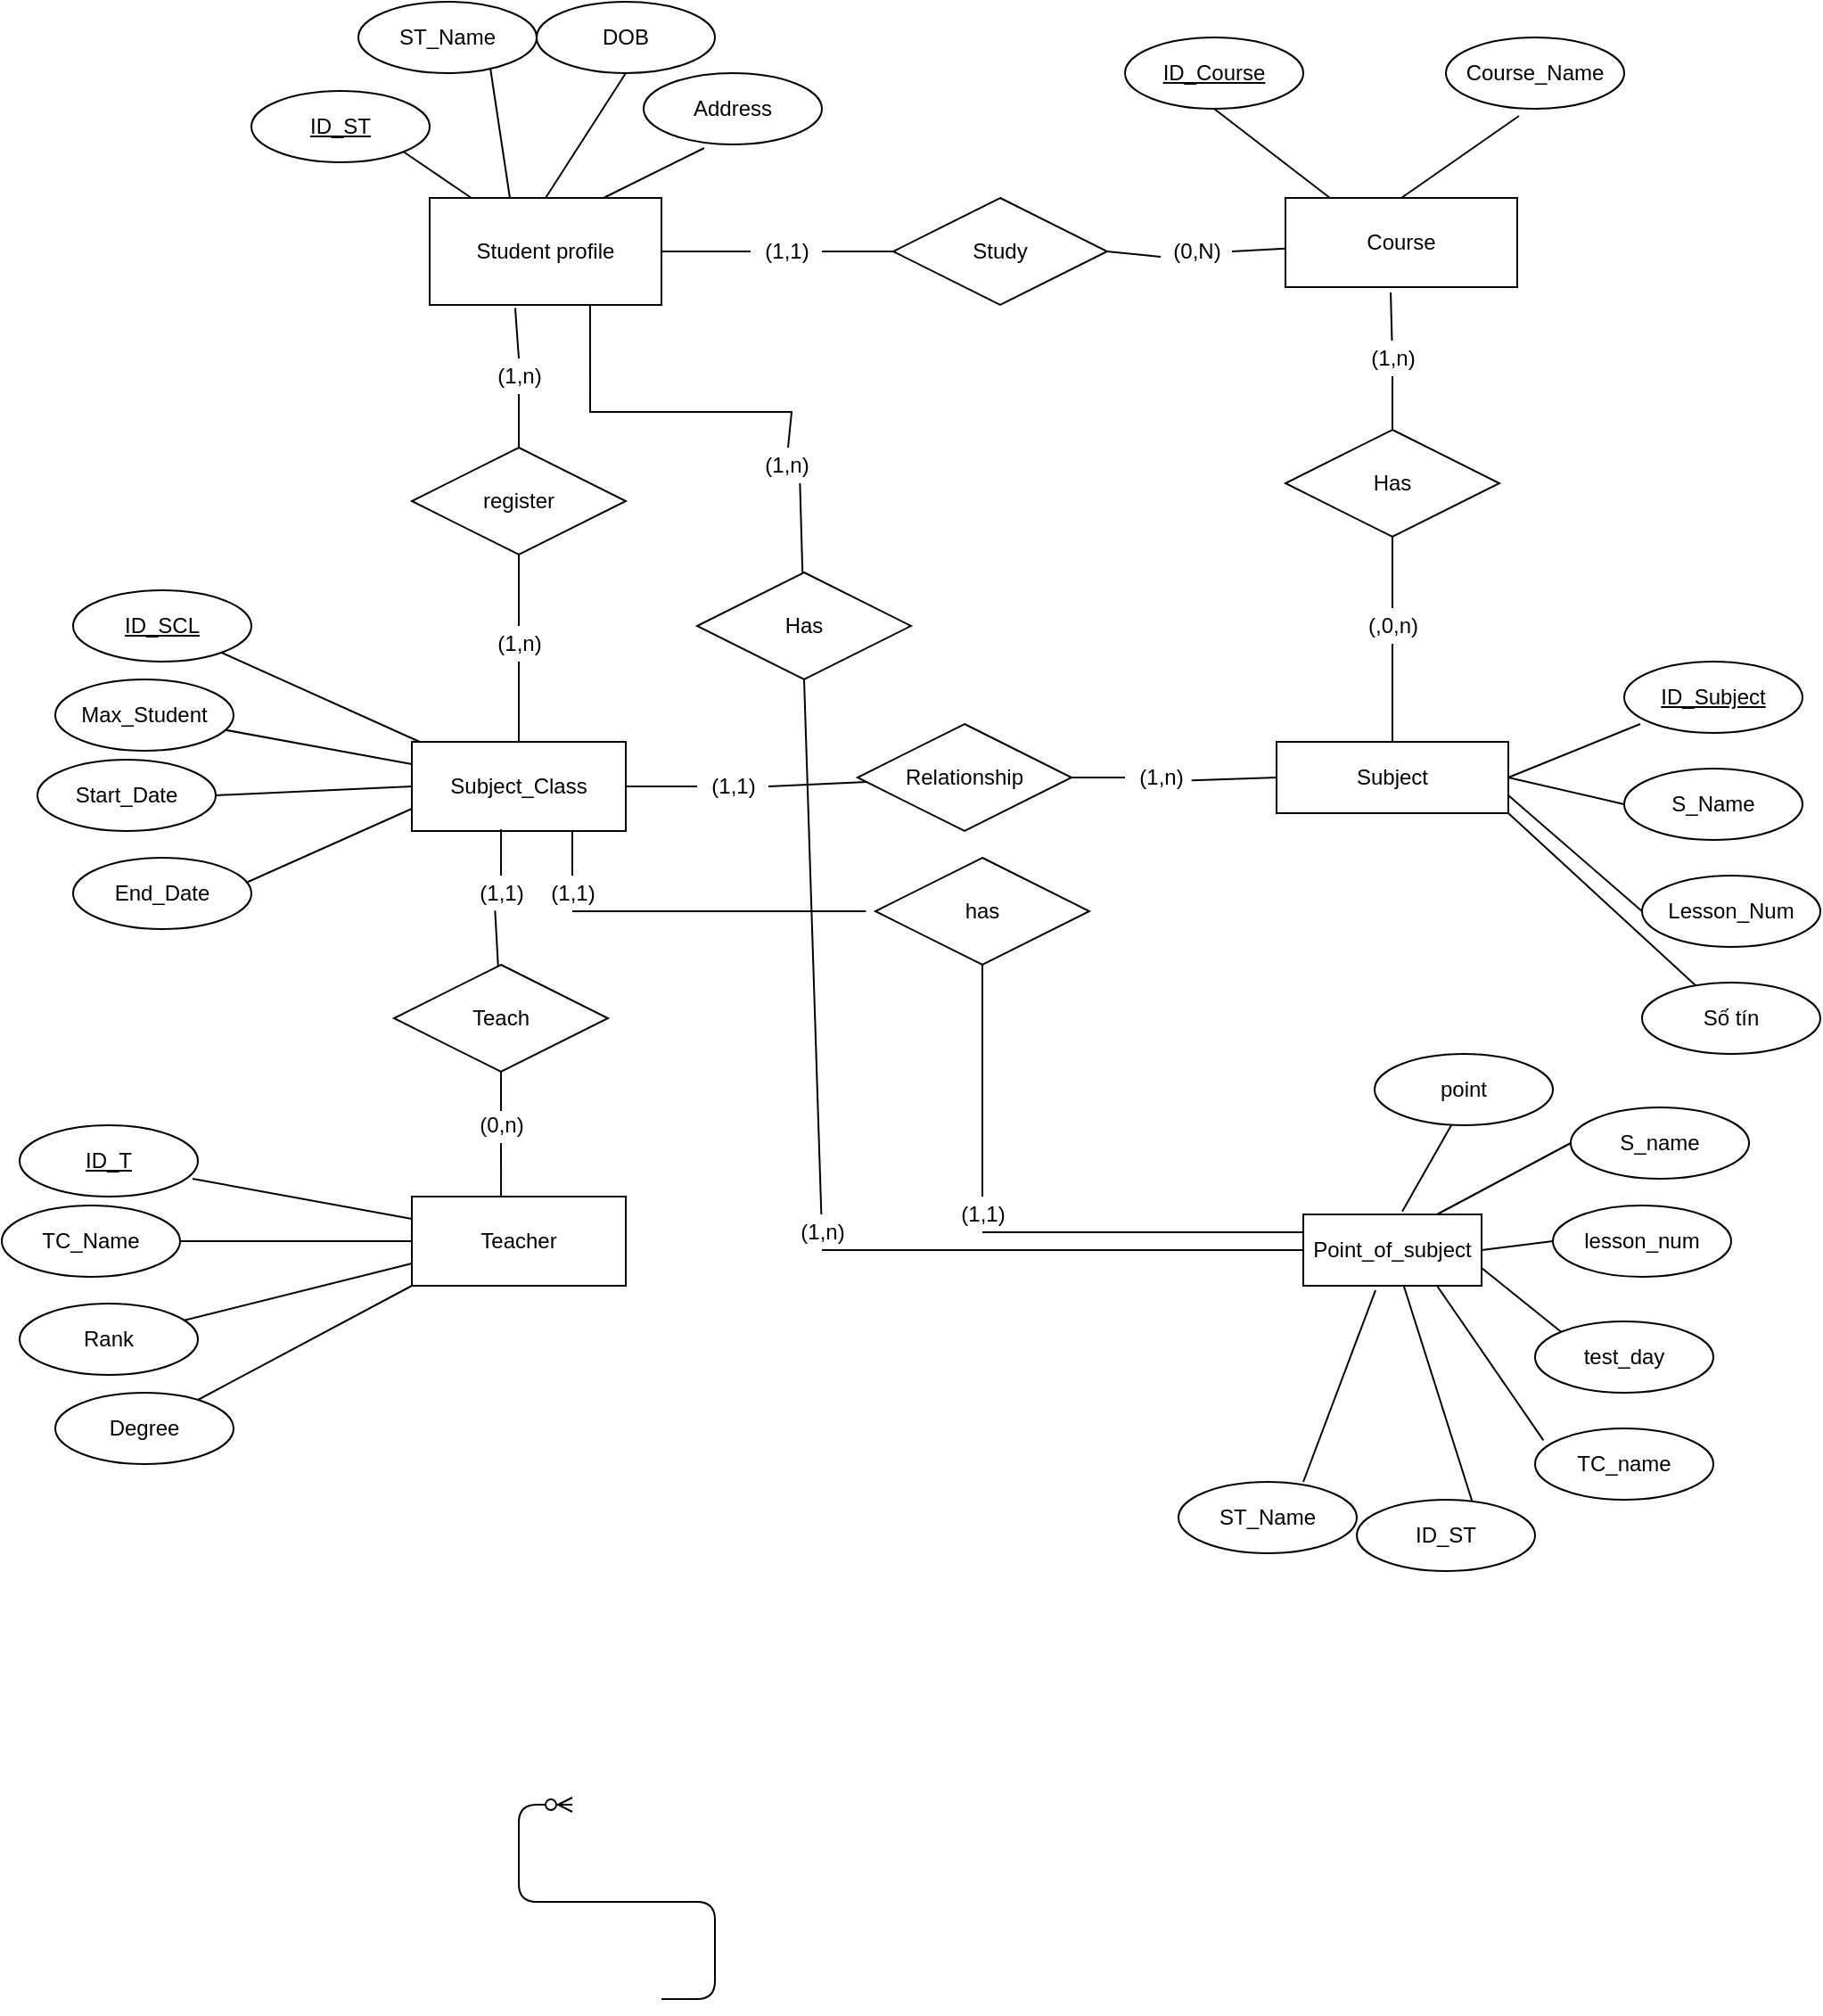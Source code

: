 <mxfile version="13.6.5" type="github">
  <diagram id="R2lEEEUBdFMjLlhIrx00" name="Page-1">
    <mxGraphModel dx="1492" dy="2575" grid="1" gridSize="10" guides="1" tooltips="1" connect="1" arrows="1" fold="1" page="1" pageScale="1" pageWidth="850" pageHeight="1100" math="0" shadow="0" extFonts="Permanent Marker^https://fonts.googleapis.com/css?family=Permanent+Marker">
      <root>
        <mxCell id="0" />
        <mxCell id="1" parent="0" />
        <mxCell id="Ek08AW0A27vevWCZWwHT-21" value="" style="edgeStyle=entityRelationEdgeStyle;fontSize=12;html=1;endArrow=ERzeroToMany;endFill=1;" edge="1" parent="1">
          <mxGeometry width="100" height="100" relative="1" as="geometry">
            <mxPoint x="300" y="-30" as="sourcePoint" />
            <mxPoint x="250" y="-139" as="targetPoint" />
          </mxGeometry>
        </mxCell>
        <mxCell id="Ek08AW0A27vevWCZWwHT-22" value="Student profile" style="whiteSpace=wrap;html=1;align=center;" vertex="1" parent="1">
          <mxGeometry x="170" y="-1040" width="130" height="60" as="geometry" />
        </mxCell>
        <mxCell id="Ek08AW0A27vevWCZWwHT-27" value="ID_ST" style="ellipse;whiteSpace=wrap;html=1;align=center;fontStyle=4;" vertex="1" parent="1">
          <mxGeometry x="70" y="-1100" width="100" height="40" as="geometry" />
        </mxCell>
        <mxCell id="Ek08AW0A27vevWCZWwHT-37" value="" style="endArrow=none;html=1;entryX=0.18;entryY=0;entryDx=0;entryDy=0;entryPerimeter=0;exitX=1;exitY=1;exitDx=0;exitDy=0;" edge="1" parent="1" source="Ek08AW0A27vevWCZWwHT-27" target="Ek08AW0A27vevWCZWwHT-22">
          <mxGeometry width="50" height="50" relative="1" as="geometry">
            <mxPoint x="150" y="-1040" as="sourcePoint" />
            <mxPoint x="200" y="-1090" as="targetPoint" />
          </mxGeometry>
        </mxCell>
        <mxCell id="Ek08AW0A27vevWCZWwHT-39" value="ST_Name" style="ellipse;whiteSpace=wrap;html=1;align=center;" vertex="1" parent="1">
          <mxGeometry x="130" y="-1150" width="100" height="40" as="geometry" />
        </mxCell>
        <mxCell id="Ek08AW0A27vevWCZWwHT-42" value="" style="endArrow=none;html=1;entryX=0.74;entryY=0.925;entryDx=0;entryDy=0;entryPerimeter=0;exitX=0.346;exitY=0;exitDx=0;exitDy=0;exitPerimeter=0;" edge="1" parent="1" source="Ek08AW0A27vevWCZWwHT-22" target="Ek08AW0A27vevWCZWwHT-39">
          <mxGeometry width="50" height="50" relative="1" as="geometry">
            <mxPoint x="240" y="-1040" as="sourcePoint" />
            <mxPoint x="290" y="-1090" as="targetPoint" />
            <Array as="points" />
          </mxGeometry>
        </mxCell>
        <mxCell id="Ek08AW0A27vevWCZWwHT-44" value="DOB" style="ellipse;whiteSpace=wrap;html=1;align=center;" vertex="1" parent="1">
          <mxGeometry x="230" y="-1150" width="100" height="40" as="geometry" />
        </mxCell>
        <mxCell id="Ek08AW0A27vevWCZWwHT-46" value="" style="endArrow=none;html=1;entryX=0.5;entryY=1;entryDx=0;entryDy=0;exitX=0.5;exitY=0;exitDx=0;exitDy=0;" edge="1" parent="1" source="Ek08AW0A27vevWCZWwHT-22" target="Ek08AW0A27vevWCZWwHT-44">
          <mxGeometry width="50" height="50" relative="1" as="geometry">
            <mxPoint x="242" y="-1040" as="sourcePoint" />
            <mxPoint x="280" y="-1120" as="targetPoint" />
          </mxGeometry>
        </mxCell>
        <mxCell id="Ek08AW0A27vevWCZWwHT-47" value="Address" style="ellipse;whiteSpace=wrap;html=1;align=center;" vertex="1" parent="1">
          <mxGeometry x="290" y="-1110" width="100" height="40" as="geometry" />
        </mxCell>
        <mxCell id="Ek08AW0A27vevWCZWwHT-48" value="" style="endArrow=none;html=1;entryX=0.34;entryY=1.05;entryDx=0;entryDy=0;entryPerimeter=0;exitX=0.75;exitY=0;exitDx=0;exitDy=0;" edge="1" parent="1" source="Ek08AW0A27vevWCZWwHT-22" target="Ek08AW0A27vevWCZWwHT-47">
          <mxGeometry width="50" height="50" relative="1" as="geometry">
            <mxPoint x="280" y="-1060" as="sourcePoint" />
            <mxPoint x="330" y="-1110" as="targetPoint" />
          </mxGeometry>
        </mxCell>
        <mxCell id="Ek08AW0A27vevWCZWwHT-50" value="Study" style="shape=rhombus;perimeter=rhombusPerimeter;whiteSpace=wrap;html=1;align=center;" vertex="1" parent="1">
          <mxGeometry x="430" y="-1040" width="120" height="60" as="geometry" />
        </mxCell>
        <mxCell id="Ek08AW0A27vevWCZWwHT-51" value="Course" style="whiteSpace=wrap;html=1;align=center;" vertex="1" parent="1">
          <mxGeometry x="650" y="-1040" width="130" height="50" as="geometry" />
        </mxCell>
        <mxCell id="Ek08AW0A27vevWCZWwHT-53" value="ID_Course" style="ellipse;whiteSpace=wrap;html=1;align=center;fontStyle=4;" vertex="1" parent="1">
          <mxGeometry x="560" y="-1130" width="100" height="40" as="geometry" />
        </mxCell>
        <mxCell id="Ek08AW0A27vevWCZWwHT-54" value="" style="endArrow=none;html=1;exitX=0.192;exitY=0;exitDx=0;exitDy=0;exitPerimeter=0;entryX=0.5;entryY=1;entryDx=0;entryDy=0;" edge="1" parent="1" source="Ek08AW0A27vevWCZWwHT-51" target="Ek08AW0A27vevWCZWwHT-53">
          <mxGeometry width="50" height="50" relative="1" as="geometry">
            <mxPoint x="610" y="-1050" as="sourcePoint" />
            <mxPoint x="660" y="-1100" as="targetPoint" />
          </mxGeometry>
        </mxCell>
        <mxCell id="Ek08AW0A27vevWCZWwHT-55" value="Course_Name" style="ellipse;whiteSpace=wrap;html=1;align=center;" vertex="1" parent="1">
          <mxGeometry x="740" y="-1130" width="100" height="40" as="geometry" />
        </mxCell>
        <mxCell id="Ek08AW0A27vevWCZWwHT-57" value="" style="endArrow=none;html=1;entryX=0.41;entryY=1.1;entryDx=0;entryDy=0;entryPerimeter=0;exitX=0.5;exitY=0;exitDx=0;exitDy=0;" edge="1" parent="1" source="Ek08AW0A27vevWCZWwHT-51" target="Ek08AW0A27vevWCZWwHT-55">
          <mxGeometry width="50" height="50" relative="1" as="geometry">
            <mxPoint x="715" y="-1050" as="sourcePoint" />
            <mxPoint x="740" y="-1100" as="targetPoint" />
          </mxGeometry>
        </mxCell>
        <mxCell id="Ek08AW0A27vevWCZWwHT-58" value="" style="endArrow=none;html=1;rounded=0;entryX=0;entryY=0.5;entryDx=0;entryDy=0;" edge="1" parent="1" source="Ek08AW0A27vevWCZWwHT-59" target="Ek08AW0A27vevWCZWwHT-50">
          <mxGeometry relative="1" as="geometry">
            <mxPoint x="300" y="-1010.5" as="sourcePoint" />
            <mxPoint x="460" y="-1010.5" as="targetPoint" />
          </mxGeometry>
        </mxCell>
        <mxCell id="Ek08AW0A27vevWCZWwHT-59" value="(1,1)" style="text;html=1;align=center;verticalAlign=middle;resizable=0;points=[];autosize=1;" vertex="1" parent="1">
          <mxGeometry x="350" y="-1020" width="40" height="20" as="geometry" />
        </mxCell>
        <mxCell id="Ek08AW0A27vevWCZWwHT-60" value="" style="endArrow=none;html=1;rounded=0;entryX=0;entryY=0.5;entryDx=0;entryDy=0;" edge="1" parent="1" source="Ek08AW0A27vevWCZWwHT-22" target="Ek08AW0A27vevWCZWwHT-59">
          <mxGeometry relative="1" as="geometry">
            <mxPoint x="300" y="-1010.5" as="sourcePoint" />
            <mxPoint x="450" y="-1010" as="targetPoint" />
          </mxGeometry>
        </mxCell>
        <mxCell id="Ek08AW0A27vevWCZWwHT-63" value="" style="endArrow=none;html=1;rounded=0;exitX=1;exitY=0.5;exitDx=0;exitDy=0;" edge="1" parent="1" source="Ek08AW0A27vevWCZWwHT-66" target="Ek08AW0A27vevWCZWwHT-51">
          <mxGeometry relative="1" as="geometry">
            <mxPoint x="500" y="-960" as="sourcePoint" />
            <mxPoint x="646" y="-1010" as="targetPoint" />
          </mxGeometry>
        </mxCell>
        <mxCell id="Ek08AW0A27vevWCZWwHT-66" value="(0,N)" style="text;html=1;align=center;verticalAlign=middle;resizable=0;points=[];autosize=1;" vertex="1" parent="1">
          <mxGeometry x="580" y="-1020" width="40" height="20" as="geometry" />
        </mxCell>
        <mxCell id="Ek08AW0A27vevWCZWwHT-67" value="" style="endArrow=none;html=1;rounded=0;exitX=1;exitY=0.5;exitDx=0;exitDy=0;" edge="1" parent="1" source="Ek08AW0A27vevWCZWwHT-50">
          <mxGeometry relative="1" as="geometry">
            <mxPoint x="550" y="-1010" as="sourcePoint" />
            <mxPoint x="580" y="-1007" as="targetPoint" />
          </mxGeometry>
        </mxCell>
        <mxCell id="Ek08AW0A27vevWCZWwHT-69" value="Has" style="shape=rhombus;perimeter=rhombusPerimeter;whiteSpace=wrap;html=1;align=center;" vertex="1" parent="1">
          <mxGeometry x="650" y="-910" width="120" height="60" as="geometry" />
        </mxCell>
        <mxCell id="Ek08AW0A27vevWCZWwHT-70" value="Subject" style="whiteSpace=wrap;html=1;align=center;" vertex="1" parent="1">
          <mxGeometry x="645" y="-735" width="130" height="40" as="geometry" />
        </mxCell>
        <mxCell id="Ek08AW0A27vevWCZWwHT-71" value="ID_Subject" style="ellipse;whiteSpace=wrap;html=1;align=center;fontStyle=4;" vertex="1" parent="1">
          <mxGeometry x="840" y="-780" width="100" height="40" as="geometry" />
        </mxCell>
        <mxCell id="Ek08AW0A27vevWCZWwHT-72" value="" style="endArrow=none;html=1;exitX=1;exitY=0.5;exitDx=0;exitDy=0;" edge="1" parent="1" source="Ek08AW0A27vevWCZWwHT-70">
          <mxGeometry width="50" height="50" relative="1" as="geometry">
            <mxPoint x="775" y="-720" as="sourcePoint" />
            <mxPoint x="849" y="-745" as="targetPoint" />
          </mxGeometry>
        </mxCell>
        <mxCell id="Ek08AW0A27vevWCZWwHT-73" value="S_Name" style="ellipse;whiteSpace=wrap;html=1;align=center;" vertex="1" parent="1">
          <mxGeometry x="840" y="-720" width="100" height="40" as="geometry" />
        </mxCell>
        <mxCell id="Ek08AW0A27vevWCZWwHT-74" value="" style="endArrow=none;html=1;entryX=0;entryY=0.5;entryDx=0;entryDy=0;exitX=1;exitY=0.5;exitDx=0;exitDy=0;" edge="1" parent="1" source="Ek08AW0A27vevWCZWwHT-70" target="Ek08AW0A27vevWCZWwHT-73">
          <mxGeometry width="50" height="50" relative="1" as="geometry">
            <mxPoint x="770" y="-710" as="sourcePoint" />
            <mxPoint x="820" y="-760" as="targetPoint" />
          </mxGeometry>
        </mxCell>
        <mxCell id="Ek08AW0A27vevWCZWwHT-75" value="Lesson_Num" style="ellipse;whiteSpace=wrap;html=1;align=center;" vertex="1" parent="1">
          <mxGeometry x="850" y="-660" width="100" height="40" as="geometry" />
        </mxCell>
        <mxCell id="Ek08AW0A27vevWCZWwHT-76" value="" style="endArrow=none;html=1;entryX=0;entryY=0.5;entryDx=0;entryDy=0;exitX=1;exitY=0.75;exitDx=0;exitDy=0;" edge="1" parent="1" source="Ek08AW0A27vevWCZWwHT-70" target="Ek08AW0A27vevWCZWwHT-75">
          <mxGeometry width="50" height="50" relative="1" as="geometry">
            <mxPoint x="770" y="-630" as="sourcePoint" />
            <mxPoint x="820" y="-680" as="targetPoint" />
          </mxGeometry>
        </mxCell>
        <mxCell id="Ek08AW0A27vevWCZWwHT-77" value="Số tín" style="ellipse;whiteSpace=wrap;html=1;align=center;" vertex="1" parent="1">
          <mxGeometry x="850" y="-600" width="100" height="40" as="geometry" />
        </mxCell>
        <mxCell id="Ek08AW0A27vevWCZWwHT-78" value="" style="endArrow=none;html=1;exitX=1;exitY=1;exitDx=0;exitDy=0;" edge="1" parent="1" source="Ek08AW0A27vevWCZWwHT-70" target="Ek08AW0A27vevWCZWwHT-77">
          <mxGeometry width="50" height="50" relative="1" as="geometry">
            <mxPoint x="730" y="-590" as="sourcePoint" />
            <mxPoint x="780" y="-640" as="targetPoint" />
          </mxGeometry>
        </mxCell>
        <mxCell id="Ek08AW0A27vevWCZWwHT-79" value="" style="endArrow=none;html=1;rounded=0;entryX=0.5;entryY=0;entryDx=0;entryDy=0;" edge="1" parent="1" source="Ek08AW0A27vevWCZWwHT-81" target="Ek08AW0A27vevWCZWwHT-70">
          <mxGeometry relative="1" as="geometry">
            <mxPoint x="660" y="-920" as="sourcePoint" />
            <mxPoint x="820" y="-920" as="targetPoint" />
          </mxGeometry>
        </mxCell>
        <mxCell id="Ek08AW0A27vevWCZWwHT-81" value="(,0,n)" style="text;html=1;align=center;verticalAlign=middle;resizable=0;points=[];autosize=1;" vertex="1" parent="1">
          <mxGeometry x="690" y="-810" width="40" height="20" as="geometry" />
        </mxCell>
        <mxCell id="Ek08AW0A27vevWCZWwHT-82" value="" style="endArrow=none;html=1;rounded=0;entryX=0.5;entryY=0;entryDx=0;entryDy=0;" edge="1" parent="1" source="Ek08AW0A27vevWCZWwHT-69" target="Ek08AW0A27vevWCZWwHT-81">
          <mxGeometry relative="1" as="geometry">
            <mxPoint x="710" y="-850" as="sourcePoint" />
            <mxPoint x="710" y="-730" as="targetPoint" />
          </mxGeometry>
        </mxCell>
        <mxCell id="Ek08AW0A27vevWCZWwHT-84" value="" style="endArrow=none;html=1;entryX=0.454;entryY=1.06;entryDx=0;entryDy=0;entryPerimeter=0;" edge="1" parent="1" source="Ek08AW0A27vevWCZWwHT-85" target="Ek08AW0A27vevWCZWwHT-51">
          <mxGeometry width="50" height="50" relative="1" as="geometry">
            <mxPoint x="685" y="-920" as="sourcePoint" />
            <mxPoint x="735" y="-970" as="targetPoint" />
          </mxGeometry>
        </mxCell>
        <mxCell id="Ek08AW0A27vevWCZWwHT-85" value="(1,n)" style="text;html=1;align=center;verticalAlign=middle;resizable=0;points=[];autosize=1;" vertex="1" parent="1">
          <mxGeometry x="690" y="-960" width="40" height="20" as="geometry" />
        </mxCell>
        <mxCell id="Ek08AW0A27vevWCZWwHT-86" value="" style="endArrow=none;html=1;entryX=0.5;entryY=1;entryDx=0;entryDy=0;" edge="1" parent="1" source="Ek08AW0A27vevWCZWwHT-69" target="Ek08AW0A27vevWCZWwHT-85">
          <mxGeometry width="50" height="50" relative="1" as="geometry">
            <mxPoint x="711.333" y="-909.333" as="sourcePoint" />
            <mxPoint x="715" y="-990" as="targetPoint" />
          </mxGeometry>
        </mxCell>
        <mxCell id="Ek08AW0A27vevWCZWwHT-88" value="Subject_Class" style="whiteSpace=wrap;html=1;align=center;" vertex="1" parent="1">
          <mxGeometry x="160" y="-735" width="120" height="50" as="geometry" />
        </mxCell>
        <mxCell id="Ek08AW0A27vevWCZWwHT-89" value="ID_SCL" style="ellipse;whiteSpace=wrap;html=1;align=center;fontStyle=4;" vertex="1" parent="1">
          <mxGeometry x="-30" y="-820" width="100" height="40" as="geometry" />
        </mxCell>
        <mxCell id="Ek08AW0A27vevWCZWwHT-90" value="Max_Student" style="ellipse;whiteSpace=wrap;html=1;align=center;" vertex="1" parent="1">
          <mxGeometry x="-40" y="-770" width="100" height="40" as="geometry" />
        </mxCell>
        <mxCell id="Ek08AW0A27vevWCZWwHT-91" value="Start_Date" style="ellipse;whiteSpace=wrap;html=1;align=center;" vertex="1" parent="1">
          <mxGeometry x="-50" y="-725" width="100" height="40" as="geometry" />
        </mxCell>
        <mxCell id="Ek08AW0A27vevWCZWwHT-92" value="End_Date" style="ellipse;whiteSpace=wrap;html=1;align=center;" vertex="1" parent="1">
          <mxGeometry x="-30" y="-670" width="100" height="40" as="geometry" />
        </mxCell>
        <mxCell id="Ek08AW0A27vevWCZWwHT-94" value="" style="endArrow=none;html=1;entryX=0;entryY=0.25;entryDx=0;entryDy=0;" edge="1" parent="1" source="Ek08AW0A27vevWCZWwHT-90" target="Ek08AW0A27vevWCZWwHT-88">
          <mxGeometry width="50" height="50" relative="1" as="geometry">
            <mxPoint x="380" y="-550" as="sourcePoint" />
            <mxPoint x="430" y="-600" as="targetPoint" />
          </mxGeometry>
        </mxCell>
        <mxCell id="Ek08AW0A27vevWCZWwHT-95" value="" style="endArrow=none;html=1;entryX=0;entryY=0.5;entryDx=0;entryDy=0;exitX=1;exitY=0.5;exitDx=0;exitDy=0;" edge="1" parent="1" source="Ek08AW0A27vevWCZWwHT-91" target="Ek08AW0A27vevWCZWwHT-88">
          <mxGeometry width="50" height="50" relative="1" as="geometry">
            <mxPoint x="380" y="-550" as="sourcePoint" />
            <mxPoint x="430" y="-600" as="targetPoint" />
          </mxGeometry>
        </mxCell>
        <mxCell id="Ek08AW0A27vevWCZWwHT-96" value="" style="endArrow=none;html=1;entryX=0;entryY=0.75;entryDx=0;entryDy=0;exitX=0.97;exitY=0.35;exitDx=0;exitDy=0;exitPerimeter=0;" edge="1" parent="1" source="Ek08AW0A27vevWCZWwHT-92" target="Ek08AW0A27vevWCZWwHT-88">
          <mxGeometry width="50" height="50" relative="1" as="geometry">
            <mxPoint x="380" y="-550" as="sourcePoint" />
            <mxPoint x="430" y="-600" as="targetPoint" />
          </mxGeometry>
        </mxCell>
        <mxCell id="Ek08AW0A27vevWCZWwHT-97" value="" style="endArrow=none;html=1;" edge="1" parent="1" source="Ek08AW0A27vevWCZWwHT-88" target="Ek08AW0A27vevWCZWwHT-89">
          <mxGeometry width="50" height="50" relative="1" as="geometry">
            <mxPoint x="380" y="-670" as="sourcePoint" />
            <mxPoint x="430" y="-720" as="targetPoint" />
          </mxGeometry>
        </mxCell>
        <mxCell id="Ek08AW0A27vevWCZWwHT-98" value="Relationship" style="shape=rhombus;perimeter=rhombusPerimeter;whiteSpace=wrap;html=1;align=center;" vertex="1" parent="1">
          <mxGeometry x="410" y="-745" width="120" height="60" as="geometry" />
        </mxCell>
        <mxCell id="Ek08AW0A27vevWCZWwHT-104" value="" style="endArrow=none;html=1;rounded=0;exitX=1;exitY=0.5;exitDx=0;exitDy=0;" edge="1" parent="1" source="Ek08AW0A27vevWCZWwHT-106" target="Ek08AW0A27vevWCZWwHT-98">
          <mxGeometry relative="1" as="geometry">
            <mxPoint x="330" y="-690" as="sourcePoint" />
            <mxPoint x="490" y="-690" as="targetPoint" />
          </mxGeometry>
        </mxCell>
        <mxCell id="Ek08AW0A27vevWCZWwHT-105" value="" style="endArrow=none;html=1;rounded=0;entryX=0;entryY=0.5;entryDx=0;entryDy=0;exitX=0.933;exitY=0.583;exitDx=0;exitDy=0;exitPerimeter=0;" edge="1" parent="1" source="Ek08AW0A27vevWCZWwHT-108" target="Ek08AW0A27vevWCZWwHT-70">
          <mxGeometry relative="1" as="geometry">
            <mxPoint x="480" y="-710.5" as="sourcePoint" />
            <mxPoint x="640" y="-710.5" as="targetPoint" />
          </mxGeometry>
        </mxCell>
        <mxCell id="Ek08AW0A27vevWCZWwHT-106" value="(1,1)" style="text;html=1;align=center;verticalAlign=middle;resizable=0;points=[];autosize=1;" vertex="1" parent="1">
          <mxGeometry x="320" y="-720" width="40" height="20" as="geometry" />
        </mxCell>
        <mxCell id="Ek08AW0A27vevWCZWwHT-107" value="" style="endArrow=none;html=1;rounded=0;exitX=1;exitY=0.5;exitDx=0;exitDy=0;" edge="1" parent="1" source="Ek08AW0A27vevWCZWwHT-88" target="Ek08AW0A27vevWCZWwHT-106">
          <mxGeometry relative="1" as="geometry">
            <mxPoint x="280" y="-710" as="sourcePoint" />
            <mxPoint x="413" y="-713.5" as="targetPoint" />
          </mxGeometry>
        </mxCell>
        <mxCell id="Ek08AW0A27vevWCZWwHT-108" value="(1,n)" style="text;html=1;align=center;verticalAlign=middle;resizable=0;points=[];autosize=1;" vertex="1" parent="1">
          <mxGeometry x="560" y="-725" width="40" height="20" as="geometry" />
        </mxCell>
        <mxCell id="Ek08AW0A27vevWCZWwHT-109" value="" style="endArrow=none;html=1;rounded=0;entryX=0;entryY=0.5;entryDx=0;entryDy=0;exitX=1;exitY=0.5;exitDx=0;exitDy=0;" edge="1" parent="1" source="Ek08AW0A27vevWCZWwHT-98" target="Ek08AW0A27vevWCZWwHT-108">
          <mxGeometry relative="1" as="geometry">
            <mxPoint x="540" y="-710" as="sourcePoint" />
            <mxPoint x="645" y="-710" as="targetPoint" />
          </mxGeometry>
        </mxCell>
        <mxCell id="Ek08AW0A27vevWCZWwHT-110" value="Teacher" style="whiteSpace=wrap;html=1;align=center;" vertex="1" parent="1">
          <mxGeometry x="160" y="-480" width="120" height="50" as="geometry" />
        </mxCell>
        <mxCell id="Ek08AW0A27vevWCZWwHT-111" value="&lt;u&gt;ID_T&lt;/u&gt;" style="ellipse;whiteSpace=wrap;html=1;align=center;" vertex="1" parent="1">
          <mxGeometry x="-60" y="-520" width="100" height="40" as="geometry" />
        </mxCell>
        <mxCell id="Ek08AW0A27vevWCZWwHT-112" value="TC_Name" style="ellipse;whiteSpace=wrap;html=1;align=center;" vertex="1" parent="1">
          <mxGeometry x="-70" y="-475" width="100" height="40" as="geometry" />
        </mxCell>
        <mxCell id="Ek08AW0A27vevWCZWwHT-113" value="Rank" style="ellipse;whiteSpace=wrap;html=1;align=center;" vertex="1" parent="1">
          <mxGeometry x="-60" y="-420" width="100" height="40" as="geometry" />
        </mxCell>
        <mxCell id="Ek08AW0A27vevWCZWwHT-114" value="Degree" style="ellipse;whiteSpace=wrap;html=1;align=center;" vertex="1" parent="1">
          <mxGeometry x="-40" y="-370" width="100" height="40" as="geometry" />
        </mxCell>
        <mxCell id="Ek08AW0A27vevWCZWwHT-115" value="" style="endArrow=none;html=1;exitX=0.97;exitY=0.75;exitDx=0;exitDy=0;entryX=0;entryY=0.25;entryDx=0;entryDy=0;exitPerimeter=0;" edge="1" parent="1" source="Ek08AW0A27vevWCZWwHT-111" target="Ek08AW0A27vevWCZWwHT-110">
          <mxGeometry width="50" height="50" relative="1" as="geometry">
            <mxPoint x="380" y="-600" as="sourcePoint" />
            <mxPoint x="430" y="-650" as="targetPoint" />
          </mxGeometry>
        </mxCell>
        <mxCell id="Ek08AW0A27vevWCZWwHT-116" value="" style="endArrow=none;html=1;entryX=0;entryY=0.5;entryDx=0;entryDy=0;" edge="1" parent="1" source="Ek08AW0A27vevWCZWwHT-112" target="Ek08AW0A27vevWCZWwHT-110">
          <mxGeometry width="50" height="50" relative="1" as="geometry">
            <mxPoint x="380" y="-490" as="sourcePoint" />
            <mxPoint x="170" y="-450" as="targetPoint" />
          </mxGeometry>
        </mxCell>
        <mxCell id="Ek08AW0A27vevWCZWwHT-117" value="" style="endArrow=none;html=1;entryX=0;entryY=0.75;entryDx=0;entryDy=0;" edge="1" parent="1" source="Ek08AW0A27vevWCZWwHT-113" target="Ek08AW0A27vevWCZWwHT-110">
          <mxGeometry width="50" height="50" relative="1" as="geometry">
            <mxPoint x="380" y="-490" as="sourcePoint" />
            <mxPoint x="430" y="-540" as="targetPoint" />
          </mxGeometry>
        </mxCell>
        <mxCell id="Ek08AW0A27vevWCZWwHT-118" value="" style="endArrow=none;html=1;entryX=0;entryY=1;entryDx=0;entryDy=0;" edge="1" parent="1" source="Ek08AW0A27vevWCZWwHT-114" target="Ek08AW0A27vevWCZWwHT-110">
          <mxGeometry width="50" height="50" relative="1" as="geometry">
            <mxPoint x="380" y="-490" as="sourcePoint" />
            <mxPoint x="170" y="-430" as="targetPoint" />
          </mxGeometry>
        </mxCell>
        <mxCell id="Ek08AW0A27vevWCZWwHT-119" value="Teach" style="shape=rhombus;perimeter=rhombusPerimeter;whiteSpace=wrap;html=1;align=center;" vertex="1" parent="1">
          <mxGeometry x="150" y="-610" width="120" height="60" as="geometry" />
        </mxCell>
        <mxCell id="Ek08AW0A27vevWCZWwHT-121" value="" style="endArrow=none;html=1;entryX=0.5;entryY=1;entryDx=0;entryDy=0;" edge="1" parent="1" target="Ek08AW0A27vevWCZWwHT-119">
          <mxGeometry width="50" height="50" relative="1" as="geometry">
            <mxPoint x="210" y="-528" as="sourcePoint" />
            <mxPoint x="430" y="-650" as="targetPoint" />
          </mxGeometry>
        </mxCell>
        <mxCell id="Ek08AW0A27vevWCZWwHT-122" value="" style="endArrow=none;html=1;entryX=0.417;entryY=0.98;entryDx=0;entryDy=0;entryPerimeter=0;" edge="1" parent="1" source="Ek08AW0A27vevWCZWwHT-125" target="Ek08AW0A27vevWCZWwHT-88">
          <mxGeometry width="50" height="50" relative="1" as="geometry">
            <mxPoint x="380" y="-600" as="sourcePoint" />
            <mxPoint x="430" y="-650" as="targetPoint" />
          </mxGeometry>
        </mxCell>
        <mxCell id="Ek08AW0A27vevWCZWwHT-123" value="(0,n)" style="text;html=1;align=center;verticalAlign=middle;resizable=0;points=[];autosize=1;" vertex="1" parent="1">
          <mxGeometry x="190" y="-530" width="40" height="20" as="geometry" />
        </mxCell>
        <mxCell id="Ek08AW0A27vevWCZWwHT-124" value="" style="endArrow=none;html=1;exitX=0.417;exitY=0;exitDx=0;exitDy=0;exitPerimeter=0;entryX=0.5;entryY=1;entryDx=0;entryDy=0;" edge="1" parent="1" source="Ek08AW0A27vevWCZWwHT-110" target="Ek08AW0A27vevWCZWwHT-123">
          <mxGeometry width="50" height="50" relative="1" as="geometry">
            <mxPoint x="210.04" y="-480" as="sourcePoint" />
            <mxPoint x="210" y="-550" as="targetPoint" />
          </mxGeometry>
        </mxCell>
        <mxCell id="Ek08AW0A27vevWCZWwHT-125" value="(1,1)" style="text;html=1;align=center;verticalAlign=middle;resizable=0;points=[];autosize=1;" vertex="1" parent="1">
          <mxGeometry x="190" y="-660" width="40" height="20" as="geometry" />
        </mxCell>
        <mxCell id="Ek08AW0A27vevWCZWwHT-126" value="" style="endArrow=none;html=1;entryX=0.417;entryY=0.98;entryDx=0;entryDy=0;entryPerimeter=0;" edge="1" parent="1" source="Ek08AW0A27vevWCZWwHT-119" target="Ek08AW0A27vevWCZWwHT-125">
          <mxGeometry width="50" height="50" relative="1" as="geometry">
            <mxPoint x="210.011" y="-609.994" as="sourcePoint" />
            <mxPoint x="210.04" y="-686" as="targetPoint" />
          </mxGeometry>
        </mxCell>
        <mxCell id="Ek08AW0A27vevWCZWwHT-127" value="register" style="shape=rhombus;perimeter=rhombusPerimeter;whiteSpace=wrap;html=1;align=center;" vertex="1" parent="1">
          <mxGeometry x="160" y="-900" width="120" height="60" as="geometry" />
        </mxCell>
        <mxCell id="Ek08AW0A27vevWCZWwHT-128" value="" style="endArrow=none;html=1;rounded=0;entryX=0.5;entryY=0;entryDx=0;entryDy=0;" edge="1" parent="1" source="Ek08AW0A27vevWCZWwHT-130" target="Ek08AW0A27vevWCZWwHT-127">
          <mxGeometry relative="1" as="geometry">
            <mxPoint x="340" y="-890" as="sourcePoint" />
            <mxPoint x="500" y="-890" as="targetPoint" />
          </mxGeometry>
        </mxCell>
        <mxCell id="Ek08AW0A27vevWCZWwHT-129" value="" style="endArrow=none;html=1;rounded=0;exitX=0.5;exitY=1;exitDx=0;exitDy=0;entryX=0.5;entryY=0;entryDx=0;entryDy=0;" edge="1" parent="1" source="Ek08AW0A27vevWCZWwHT-132" target="Ek08AW0A27vevWCZWwHT-88">
          <mxGeometry relative="1" as="geometry">
            <mxPoint x="340" y="-890" as="sourcePoint" />
            <mxPoint x="500" y="-890" as="targetPoint" />
          </mxGeometry>
        </mxCell>
        <mxCell id="Ek08AW0A27vevWCZWwHT-130" value="(1,n)" style="text;html=1;align=center;verticalAlign=middle;resizable=0;points=[];autosize=1;" vertex="1" parent="1">
          <mxGeometry x="200" y="-950" width="40" height="20" as="geometry" />
        </mxCell>
        <mxCell id="Ek08AW0A27vevWCZWwHT-131" value="" style="endArrow=none;html=1;rounded=0;entryX=0.5;entryY=0;entryDx=0;entryDy=0;exitX=0.369;exitY=1.028;exitDx=0;exitDy=0;exitPerimeter=0;" edge="1" parent="1" source="Ek08AW0A27vevWCZWwHT-22" target="Ek08AW0A27vevWCZWwHT-130">
          <mxGeometry relative="1" as="geometry">
            <mxPoint x="223.636" y="-980" as="sourcePoint" />
            <mxPoint x="220" y="-900" as="targetPoint" />
          </mxGeometry>
        </mxCell>
        <mxCell id="Ek08AW0A27vevWCZWwHT-132" value="(1,n)" style="text;html=1;align=center;verticalAlign=middle;resizable=0;points=[];autosize=1;" vertex="1" parent="1">
          <mxGeometry x="200" y="-800" width="40" height="20" as="geometry" />
        </mxCell>
        <mxCell id="Ek08AW0A27vevWCZWwHT-133" value="" style="endArrow=none;html=1;rounded=0;exitX=0.5;exitY=1;exitDx=0;exitDy=0;entryX=0.5;entryY=0;entryDx=0;entryDy=0;" edge="1" parent="1" source="Ek08AW0A27vevWCZWwHT-127" target="Ek08AW0A27vevWCZWwHT-132">
          <mxGeometry relative="1" as="geometry">
            <mxPoint x="220" y="-840" as="sourcePoint" />
            <mxPoint x="220" y="-735" as="targetPoint" />
          </mxGeometry>
        </mxCell>
        <mxCell id="Ek08AW0A27vevWCZWwHT-134" value="" style="endArrow=none;html=1;rounded=0;exitX=0.692;exitY=1;exitDx=0;exitDy=0;exitPerimeter=0;" edge="1" parent="1" source="Ek08AW0A27vevWCZWwHT-156" target="Ek08AW0A27vevWCZWwHT-135">
          <mxGeometry relative="1" as="geometry">
            <mxPoint x="260" y="-920" as="sourcePoint" />
            <mxPoint x="380" y="-830" as="targetPoint" />
            <Array as="points" />
          </mxGeometry>
        </mxCell>
        <mxCell id="Ek08AW0A27vevWCZWwHT-135" value="Has" style="shape=rhombus;perimeter=rhombusPerimeter;whiteSpace=wrap;html=1;align=center;" vertex="1" parent="1">
          <mxGeometry x="320" y="-830" width="120" height="60" as="geometry" />
        </mxCell>
        <mxCell id="Ek08AW0A27vevWCZWwHT-138" value="" style="endArrow=none;html=1;rounded=0;exitX=0.5;exitY=1;exitDx=0;exitDy=0;" edge="1" parent="1" source="Ek08AW0A27vevWCZWwHT-161" target="Ek08AW0A27vevWCZWwHT-139">
          <mxGeometry relative="1" as="geometry">
            <mxPoint x="340" y="-780" as="sourcePoint" />
            <mxPoint x="620" y="-450" as="targetPoint" />
            <Array as="points">
              <mxPoint x="390" y="-450" />
            </Array>
          </mxGeometry>
        </mxCell>
        <mxCell id="Ek08AW0A27vevWCZWwHT-139" value="Point_of_subject" style="whiteSpace=wrap;html=1;align=center;" vertex="1" parent="1">
          <mxGeometry x="660" y="-470" width="100" height="40" as="geometry" />
        </mxCell>
        <mxCell id="Ek08AW0A27vevWCZWwHT-140" value="S_name" style="ellipse;whiteSpace=wrap;html=1;align=center;" vertex="1" parent="1">
          <mxGeometry x="810" y="-530" width="100" height="40" as="geometry" />
        </mxCell>
        <mxCell id="Ek08AW0A27vevWCZWwHT-141" value="lesson_num" style="ellipse;whiteSpace=wrap;html=1;align=center;" vertex="1" parent="1">
          <mxGeometry x="800" y="-475" width="100" height="40" as="geometry" />
        </mxCell>
        <mxCell id="Ek08AW0A27vevWCZWwHT-142" value="test_day" style="ellipse;whiteSpace=wrap;html=1;align=center;" vertex="1" parent="1">
          <mxGeometry x="790" y="-410" width="100" height="40" as="geometry" />
        </mxCell>
        <mxCell id="Ek08AW0A27vevWCZWwHT-143" value="TC_name" style="ellipse;whiteSpace=wrap;html=1;align=center;" vertex="1" parent="1">
          <mxGeometry x="790" y="-350" width="100" height="40" as="geometry" />
        </mxCell>
        <mxCell id="Ek08AW0A27vevWCZWwHT-145" value="ID_ST" style="ellipse;whiteSpace=wrap;html=1;align=center;" vertex="1" parent="1">
          <mxGeometry x="690" y="-310" width="100" height="40" as="geometry" />
        </mxCell>
        <mxCell id="Ek08AW0A27vevWCZWwHT-146" value="ST_Name" style="ellipse;whiteSpace=wrap;html=1;align=center;" vertex="1" parent="1">
          <mxGeometry x="590" y="-320" width="100" height="40" as="geometry" />
        </mxCell>
        <mxCell id="Ek08AW0A27vevWCZWwHT-147" value="point" style="ellipse;whiteSpace=wrap;html=1;align=center;" vertex="1" parent="1">
          <mxGeometry x="700" y="-560" width="100" height="40" as="geometry" />
        </mxCell>
        <mxCell id="Ek08AW0A27vevWCZWwHT-148" value="" style="endArrow=none;html=1;entryX=0.43;entryY=1;entryDx=0;entryDy=0;entryPerimeter=0;exitX=0.555;exitY=-0.042;exitDx=0;exitDy=0;exitPerimeter=0;" edge="1" parent="1" source="Ek08AW0A27vevWCZWwHT-139" target="Ek08AW0A27vevWCZWwHT-147">
          <mxGeometry width="50" height="50" relative="1" as="geometry">
            <mxPoint x="730" y="-350" as="sourcePoint" />
            <mxPoint x="780" y="-400" as="targetPoint" />
          </mxGeometry>
        </mxCell>
        <mxCell id="Ek08AW0A27vevWCZWwHT-149" value="" style="endArrow=none;html=1;entryX=0;entryY=0.5;entryDx=0;entryDy=0;exitX=0.75;exitY=0;exitDx=0;exitDy=0;" edge="1" parent="1" source="Ek08AW0A27vevWCZWwHT-139" target="Ek08AW0A27vevWCZWwHT-140">
          <mxGeometry width="50" height="50" relative="1" as="geometry">
            <mxPoint x="730" y="-350" as="sourcePoint" />
            <mxPoint x="780" y="-400" as="targetPoint" />
          </mxGeometry>
        </mxCell>
        <mxCell id="Ek08AW0A27vevWCZWwHT-150" value="" style="endArrow=none;html=1;entryX=0;entryY=0.5;entryDx=0;entryDy=0;exitX=1;exitY=0.5;exitDx=0;exitDy=0;" edge="1" parent="1" source="Ek08AW0A27vevWCZWwHT-139" target="Ek08AW0A27vevWCZWwHT-141">
          <mxGeometry width="50" height="50" relative="1" as="geometry">
            <mxPoint x="730" y="-350" as="sourcePoint" />
            <mxPoint x="780" y="-400" as="targetPoint" />
          </mxGeometry>
        </mxCell>
        <mxCell id="Ek08AW0A27vevWCZWwHT-151" value="" style="endArrow=none;html=1;entryX=0;entryY=0;entryDx=0;entryDy=0;exitX=1;exitY=0.75;exitDx=0;exitDy=0;" edge="1" parent="1" source="Ek08AW0A27vevWCZWwHT-139" target="Ek08AW0A27vevWCZWwHT-142">
          <mxGeometry width="50" height="50" relative="1" as="geometry">
            <mxPoint x="730" y="-350" as="sourcePoint" />
            <mxPoint x="780" y="-400" as="targetPoint" />
          </mxGeometry>
        </mxCell>
        <mxCell id="Ek08AW0A27vevWCZWwHT-152" value="" style="endArrow=none;html=1;entryX=0.047;entryY=0.167;entryDx=0;entryDy=0;entryPerimeter=0;exitX=0.75;exitY=1;exitDx=0;exitDy=0;" edge="1" parent="1" source="Ek08AW0A27vevWCZWwHT-139" target="Ek08AW0A27vevWCZWwHT-143">
          <mxGeometry width="50" height="50" relative="1" as="geometry">
            <mxPoint x="730" y="-350" as="sourcePoint" />
            <mxPoint x="780" y="-400" as="targetPoint" />
          </mxGeometry>
        </mxCell>
        <mxCell id="Ek08AW0A27vevWCZWwHT-153" value="" style="endArrow=none;html=1;entryX=0.647;entryY=0.021;entryDx=0;entryDy=0;entryPerimeter=0;" edge="1" parent="1" source="Ek08AW0A27vevWCZWwHT-139" target="Ek08AW0A27vevWCZWwHT-145">
          <mxGeometry width="50" height="50" relative="1" as="geometry">
            <mxPoint x="730" y="-350" as="sourcePoint" />
            <mxPoint x="780" y="-400" as="targetPoint" />
          </mxGeometry>
        </mxCell>
        <mxCell id="Ek08AW0A27vevWCZWwHT-155" value="" style="endArrow=none;html=1;entryX=0.405;entryY=1.063;entryDx=0;entryDy=0;entryPerimeter=0;exitX=0.7;exitY=0;exitDx=0;exitDy=0;exitPerimeter=0;" edge="1" parent="1" source="Ek08AW0A27vevWCZWwHT-146" target="Ek08AW0A27vevWCZWwHT-139">
          <mxGeometry width="50" height="50" relative="1" as="geometry">
            <mxPoint x="730" y="-350" as="sourcePoint" />
            <mxPoint x="780" y="-400" as="targetPoint" />
          </mxGeometry>
        </mxCell>
        <mxCell id="Ek08AW0A27vevWCZWwHT-156" value="(1,n)" style="text;html=1;align=center;verticalAlign=middle;resizable=0;points=[];autosize=1;" vertex="1" parent="1">
          <mxGeometry x="350" y="-900" width="40" height="20" as="geometry" />
        </mxCell>
        <mxCell id="Ek08AW0A27vevWCZWwHT-160" value="" style="endArrow=none;html=1;rounded=0;exitX=0.692;exitY=1;exitDx=0;exitDy=0;exitPerimeter=0;" edge="1" parent="1" source="Ek08AW0A27vevWCZWwHT-22" target="Ek08AW0A27vevWCZWwHT-156">
          <mxGeometry relative="1" as="geometry">
            <mxPoint x="259.96" y="-980" as="sourcePoint" />
            <mxPoint x="380" y="-830" as="targetPoint" />
            <Array as="points">
              <mxPoint x="260" y="-920" />
              <mxPoint x="373" y="-920" />
            </Array>
          </mxGeometry>
        </mxCell>
        <mxCell id="Ek08AW0A27vevWCZWwHT-161" value="(1,n)" style="text;html=1;align=center;verticalAlign=middle;resizable=0;points=[];autosize=1;" vertex="1" parent="1">
          <mxGeometry x="370" y="-470" width="40" height="20" as="geometry" />
        </mxCell>
        <mxCell id="Ek08AW0A27vevWCZWwHT-163" value="" style="endArrow=none;html=1;rounded=0;exitX=0.5;exitY=1;exitDx=0;exitDy=0;" edge="1" parent="1" source="Ek08AW0A27vevWCZWwHT-135" target="Ek08AW0A27vevWCZWwHT-161">
          <mxGeometry relative="1" as="geometry">
            <mxPoint x="380" y="-770" as="sourcePoint" />
            <mxPoint x="660" y="-450" as="targetPoint" />
            <Array as="points" />
          </mxGeometry>
        </mxCell>
        <mxCell id="Ek08AW0A27vevWCZWwHT-166" value="has" style="shape=rhombus;perimeter=rhombusPerimeter;whiteSpace=wrap;html=1;align=center;" vertex="1" parent="1">
          <mxGeometry x="420" y="-670" width="120" height="60" as="geometry" />
        </mxCell>
        <mxCell id="Ek08AW0A27vevWCZWwHT-168" value="" style="endArrow=none;html=1;rounded=0;exitX=0.75;exitY=1;exitDx=0;exitDy=0;entryX=-0.044;entryY=0.5;entryDx=0;entryDy=0;entryPerimeter=0;" edge="1" parent="1" source="Ek08AW0A27vevWCZWwHT-170" target="Ek08AW0A27vevWCZWwHT-166">
          <mxGeometry relative="1" as="geometry">
            <mxPoint x="420" y="-560" as="sourcePoint" />
            <mxPoint x="580" y="-560" as="targetPoint" />
            <Array as="points">
              <mxPoint x="250" y="-640" />
            </Array>
          </mxGeometry>
        </mxCell>
        <mxCell id="Ek08AW0A27vevWCZWwHT-169" value="" style="endArrow=none;html=1;rounded=0;exitX=0.5;exitY=1;exitDx=0;exitDy=0;entryX=0;entryY=0.25;entryDx=0;entryDy=0;" edge="1" parent="1" source="Ek08AW0A27vevWCZWwHT-174" target="Ek08AW0A27vevWCZWwHT-139">
          <mxGeometry relative="1" as="geometry">
            <mxPoint x="420" y="-560" as="sourcePoint" />
            <mxPoint x="490" y="-470" as="targetPoint" />
            <Array as="points">
              <mxPoint x="480" y="-460" />
            </Array>
          </mxGeometry>
        </mxCell>
        <mxCell id="Ek08AW0A27vevWCZWwHT-170" value="(1,1)" style="text;html=1;align=center;verticalAlign=middle;resizable=0;points=[];autosize=1;" vertex="1" parent="1">
          <mxGeometry x="230" y="-660" width="40" height="20" as="geometry" />
        </mxCell>
        <mxCell id="Ek08AW0A27vevWCZWwHT-173" value="" style="endArrow=none;html=1;rounded=0;exitX=0.75;exitY=1;exitDx=0;exitDy=0;" edge="1" parent="1" source="Ek08AW0A27vevWCZWwHT-88" target="Ek08AW0A27vevWCZWwHT-170">
          <mxGeometry relative="1" as="geometry">
            <mxPoint x="250.0" y="-685" as="sourcePoint" />
            <mxPoint x="414.72" y="-640" as="targetPoint" />
            <Array as="points" />
          </mxGeometry>
        </mxCell>
        <mxCell id="Ek08AW0A27vevWCZWwHT-174" value="(1,1)" style="text;html=1;align=center;verticalAlign=middle;resizable=0;points=[];autosize=1;" vertex="1" parent="1">
          <mxGeometry x="460" y="-480" width="40" height="20" as="geometry" />
        </mxCell>
        <mxCell id="Ek08AW0A27vevWCZWwHT-176" value="" style="endArrow=none;html=1;rounded=0;exitX=0.5;exitY=1;exitDx=0;exitDy=0;" edge="1" parent="1" source="Ek08AW0A27vevWCZWwHT-166" target="Ek08AW0A27vevWCZWwHT-174">
          <mxGeometry relative="1" as="geometry">
            <mxPoint x="480" y="-610" as="sourcePoint" />
            <mxPoint x="660" y="-460" as="targetPoint" />
            <Array as="points" />
          </mxGeometry>
        </mxCell>
      </root>
    </mxGraphModel>
  </diagram>
</mxfile>
